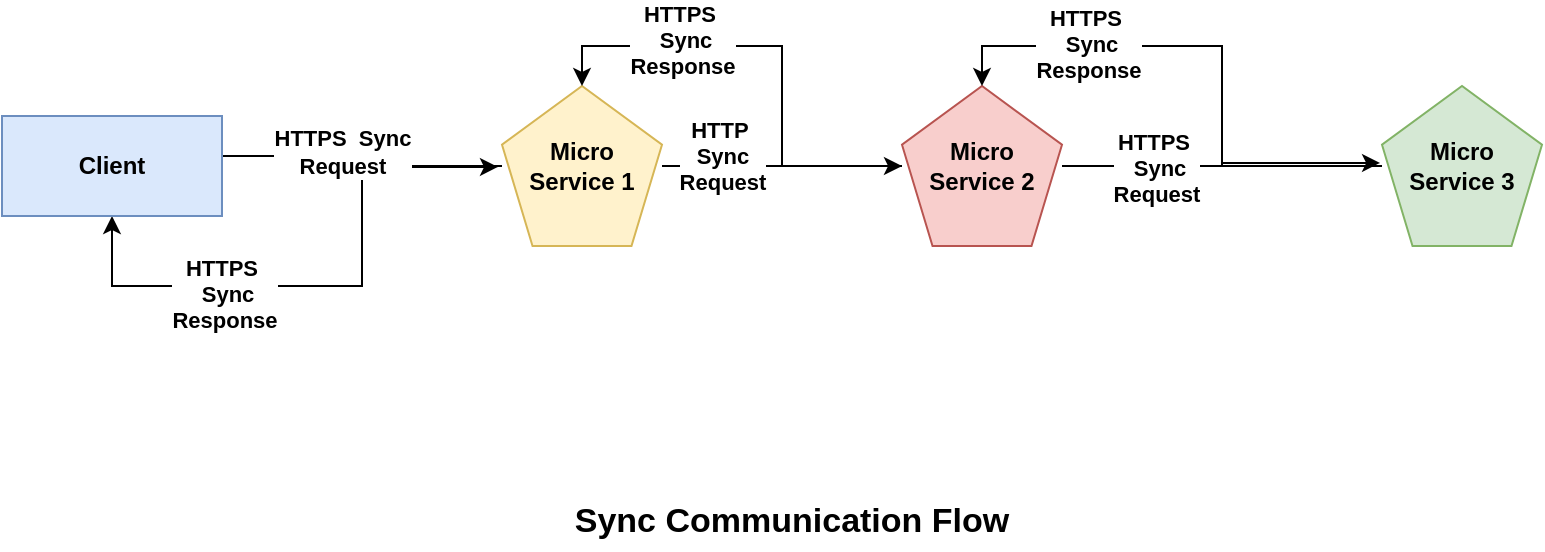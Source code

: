 <mxfile version="17.4.0" type="device"><diagram id="rCPhJtlTNq-G4MMQFtrS" name="Page-1"><mxGraphModel dx="928" dy="504" grid="1" gridSize="12" guides="1" tooltips="1" connect="1" arrows="1" fold="1" page="1" pageScale="1" pageWidth="827" pageHeight="1169" math="0" shadow="0"><root><mxCell id="0"/><mxCell id="1" parent="0"/><mxCell id="r658CReXP4iI341EQq40-7" style="edgeStyle=orthogonalEdgeStyle;rounded=0;orthogonalLoop=1;jettySize=auto;html=1;" edge="1" parent="1" source="r658CReXP4iI341EQq40-1" target="r658CReXP4iI341EQq40-2"><mxGeometry relative="1" as="geometry"/></mxCell><mxCell id="r658CReXP4iI341EQq40-10" value="&lt;b&gt;HTTP&amp;nbsp; &lt;br&gt;Sync&lt;br&gt;Request&lt;/b&gt;" style="edgeLabel;html=1;align=center;verticalAlign=middle;resizable=0;points=[];" vertex="1" connectable="0" parent="r658CReXP4iI341EQq40-7"><mxGeometry x="-0.217" y="-1" relative="1" as="geometry"><mxPoint x="-17" y="-6" as="offset"/></mxGeometry></mxCell><mxCell id="r658CReXP4iI341EQq40-17" style="edgeStyle=orthogonalEdgeStyle;rounded=0;orthogonalLoop=1;jettySize=auto;html=1;entryX=0.5;entryY=1;entryDx=0;entryDy=0;" edge="1" parent="1" source="r658CReXP4iI341EQq40-1" target="r658CReXP4iI341EQq40-5"><mxGeometry relative="1" as="geometry"/></mxCell><mxCell id="r658CReXP4iI341EQq40-18" value="&lt;b&gt;HTTPS&amp;nbsp;&lt;br&gt;&amp;nbsp;Sync&lt;br&gt;Response&lt;br&gt;&lt;/b&gt;" style="edgeLabel;html=1;align=center;verticalAlign=middle;resizable=0;points=[];" vertex="1" connectable="0" parent="r658CReXP4iI341EQq40-17"><mxGeometry x="0.372" y="4" relative="1" as="geometry"><mxPoint as="offset"/></mxGeometry></mxCell><mxCell id="r658CReXP4iI341EQq40-1" value="&lt;b&gt;Micro Service 1&lt;/b&gt;" style="whiteSpace=wrap;html=1;shape=mxgraph.basic.pentagon;fillColor=#fff2cc;strokeColor=#d6b656;" vertex="1" parent="1"><mxGeometry x="270" y="135" width="80" height="80" as="geometry"/></mxCell><mxCell id="r658CReXP4iI341EQq40-8" style="edgeStyle=orthogonalEdgeStyle;rounded=0;orthogonalLoop=1;jettySize=auto;html=1;entryX=-0.012;entryY=0.481;entryDx=0;entryDy=0;entryPerimeter=0;" edge="1" parent="1" source="r658CReXP4iI341EQq40-2" target="r658CReXP4iI341EQq40-3"><mxGeometry relative="1" as="geometry"/></mxCell><mxCell id="r658CReXP4iI341EQq40-11" value="&lt;b&gt;HTTPS&amp;nbsp;&lt;br&gt;&amp;nbsp;Sync&lt;br&gt;Request&lt;/b&gt;" style="edgeLabel;html=1;align=center;verticalAlign=middle;resizable=0;points=[];" vertex="1" connectable="0" parent="r658CReXP4iI341EQq40-8"><mxGeometry x="0.278" y="1" relative="1" as="geometry"><mxPoint x="-54" y="3" as="offset"/></mxGeometry></mxCell><mxCell id="r658CReXP4iI341EQq40-14" style="edgeStyle=orthogonalEdgeStyle;rounded=0;orthogonalLoop=1;jettySize=auto;html=1;entryX=0.5;entryY=0;entryDx=0;entryDy=0;entryPerimeter=0;" edge="1" parent="1" source="r658CReXP4iI341EQq40-2" target="r658CReXP4iI341EQq40-1"><mxGeometry relative="1" as="geometry"/></mxCell><mxCell id="r658CReXP4iI341EQq40-16" value="&lt;b&gt;HTTPS&amp;nbsp;&lt;br&gt;&amp;nbsp;Sync&lt;br&gt;Response&lt;br&gt;&lt;/b&gt;" style="edgeLabel;html=1;align=center;verticalAlign=middle;resizable=0;points=[];" vertex="1" connectable="0" parent="r658CReXP4iI341EQq40-14"><mxGeometry x="0.492" y="-3" relative="1" as="geometry"><mxPoint x="9" as="offset"/></mxGeometry></mxCell><mxCell id="r658CReXP4iI341EQq40-2" value="&lt;b&gt;Micro Service 2&lt;/b&gt;" style="whiteSpace=wrap;html=1;shape=mxgraph.basic.pentagon;fillColor=#f8cecc;strokeColor=#b85450;" vertex="1" parent="1"><mxGeometry x="470" y="135" width="80" height="80" as="geometry"/></mxCell><mxCell id="r658CReXP4iI341EQq40-19" style="edgeStyle=orthogonalEdgeStyle;rounded=0;orthogonalLoop=1;jettySize=auto;html=1;entryX=0.5;entryY=0;entryDx=0;entryDy=0;entryPerimeter=0;" edge="1" parent="1" source="r658CReXP4iI341EQq40-3" target="r658CReXP4iI341EQq40-2"><mxGeometry relative="1" as="geometry"/></mxCell><mxCell id="r658CReXP4iI341EQq40-20" value="&lt;b&gt;HTTPS&amp;nbsp;&lt;br&gt;&amp;nbsp;Sync&lt;br&gt;Response&lt;br&gt;&lt;/b&gt;" style="edgeLabel;html=1;align=center;verticalAlign=middle;resizable=0;points=[];" vertex="1" connectable="0" parent="r658CReXP4iI341EQq40-19"><mxGeometry x="0.479" y="-1" relative="1" as="geometry"><mxPoint as="offset"/></mxGeometry></mxCell><mxCell id="r658CReXP4iI341EQq40-3" value="&lt;b&gt;Micro Service 3&lt;/b&gt;" style="whiteSpace=wrap;html=1;shape=mxgraph.basic.pentagon;fillColor=#d5e8d4;strokeColor=#82b366;" vertex="1" parent="1"><mxGeometry x="710" y="135" width="80" height="80" as="geometry"/></mxCell><mxCell id="r658CReXP4iI341EQq40-6" style="edgeStyle=orthogonalEdgeStyle;rounded=0;orthogonalLoop=1;jettySize=auto;html=1;entryX=-0.025;entryY=0.506;entryDx=0;entryDy=0;entryPerimeter=0;" edge="1" parent="1" source="r658CReXP4iI341EQq40-5" target="r658CReXP4iI341EQq40-1"><mxGeometry relative="1" as="geometry"><Array as="points"><mxPoint x="199" y="170"/><mxPoint x="199" y="176"/></Array></mxGeometry></mxCell><mxCell id="r658CReXP4iI341EQq40-9" value="&lt;b&gt;HTTPS&amp;nbsp; Sync &lt;br&gt;Request&lt;/b&gt;" style="edgeLabel;html=1;align=center;verticalAlign=middle;resizable=0;points=[];" vertex="1" connectable="0" parent="r658CReXP4iI341EQq40-6"><mxGeometry x="-0.177" y="2" relative="1" as="geometry"><mxPoint x="1" as="offset"/></mxGeometry></mxCell><mxCell id="r658CReXP4iI341EQq40-5" value="&lt;b&gt;Client&lt;/b&gt;" style="rounded=0;whiteSpace=wrap;html=1;fillColor=#dae8fc;strokeColor=#6c8ebf;" vertex="1" parent="1"><mxGeometry x="20" y="150" width="110" height="50" as="geometry"/></mxCell><mxCell id="r658CReXP4iI341EQq40-21" value="&lt;b&gt;&lt;font style=&quot;font-size: 17px&quot;&gt;Sync Communication Flow&lt;/font&gt;&lt;/b&gt;" style="text;html=1;strokeColor=none;fillColor=none;align=center;verticalAlign=middle;whiteSpace=wrap;rounded=0;" vertex="1" parent="1"><mxGeometry x="300" y="348" width="230" height="10" as="geometry"/></mxCell><mxCell id="r658CReXP4iI341EQq40-22" style="edgeStyle=orthogonalEdgeStyle;rounded=0;orthogonalLoop=1;jettySize=auto;html=1;exitX=0.5;exitY=1;exitDx=0;exitDy=0;fontSize=17;" edge="1" parent="1" source="r658CReXP4iI341EQq40-21" target="r658CReXP4iI341EQq40-21"><mxGeometry relative="1" as="geometry"/></mxCell></root></mxGraphModel></diagram></mxfile>